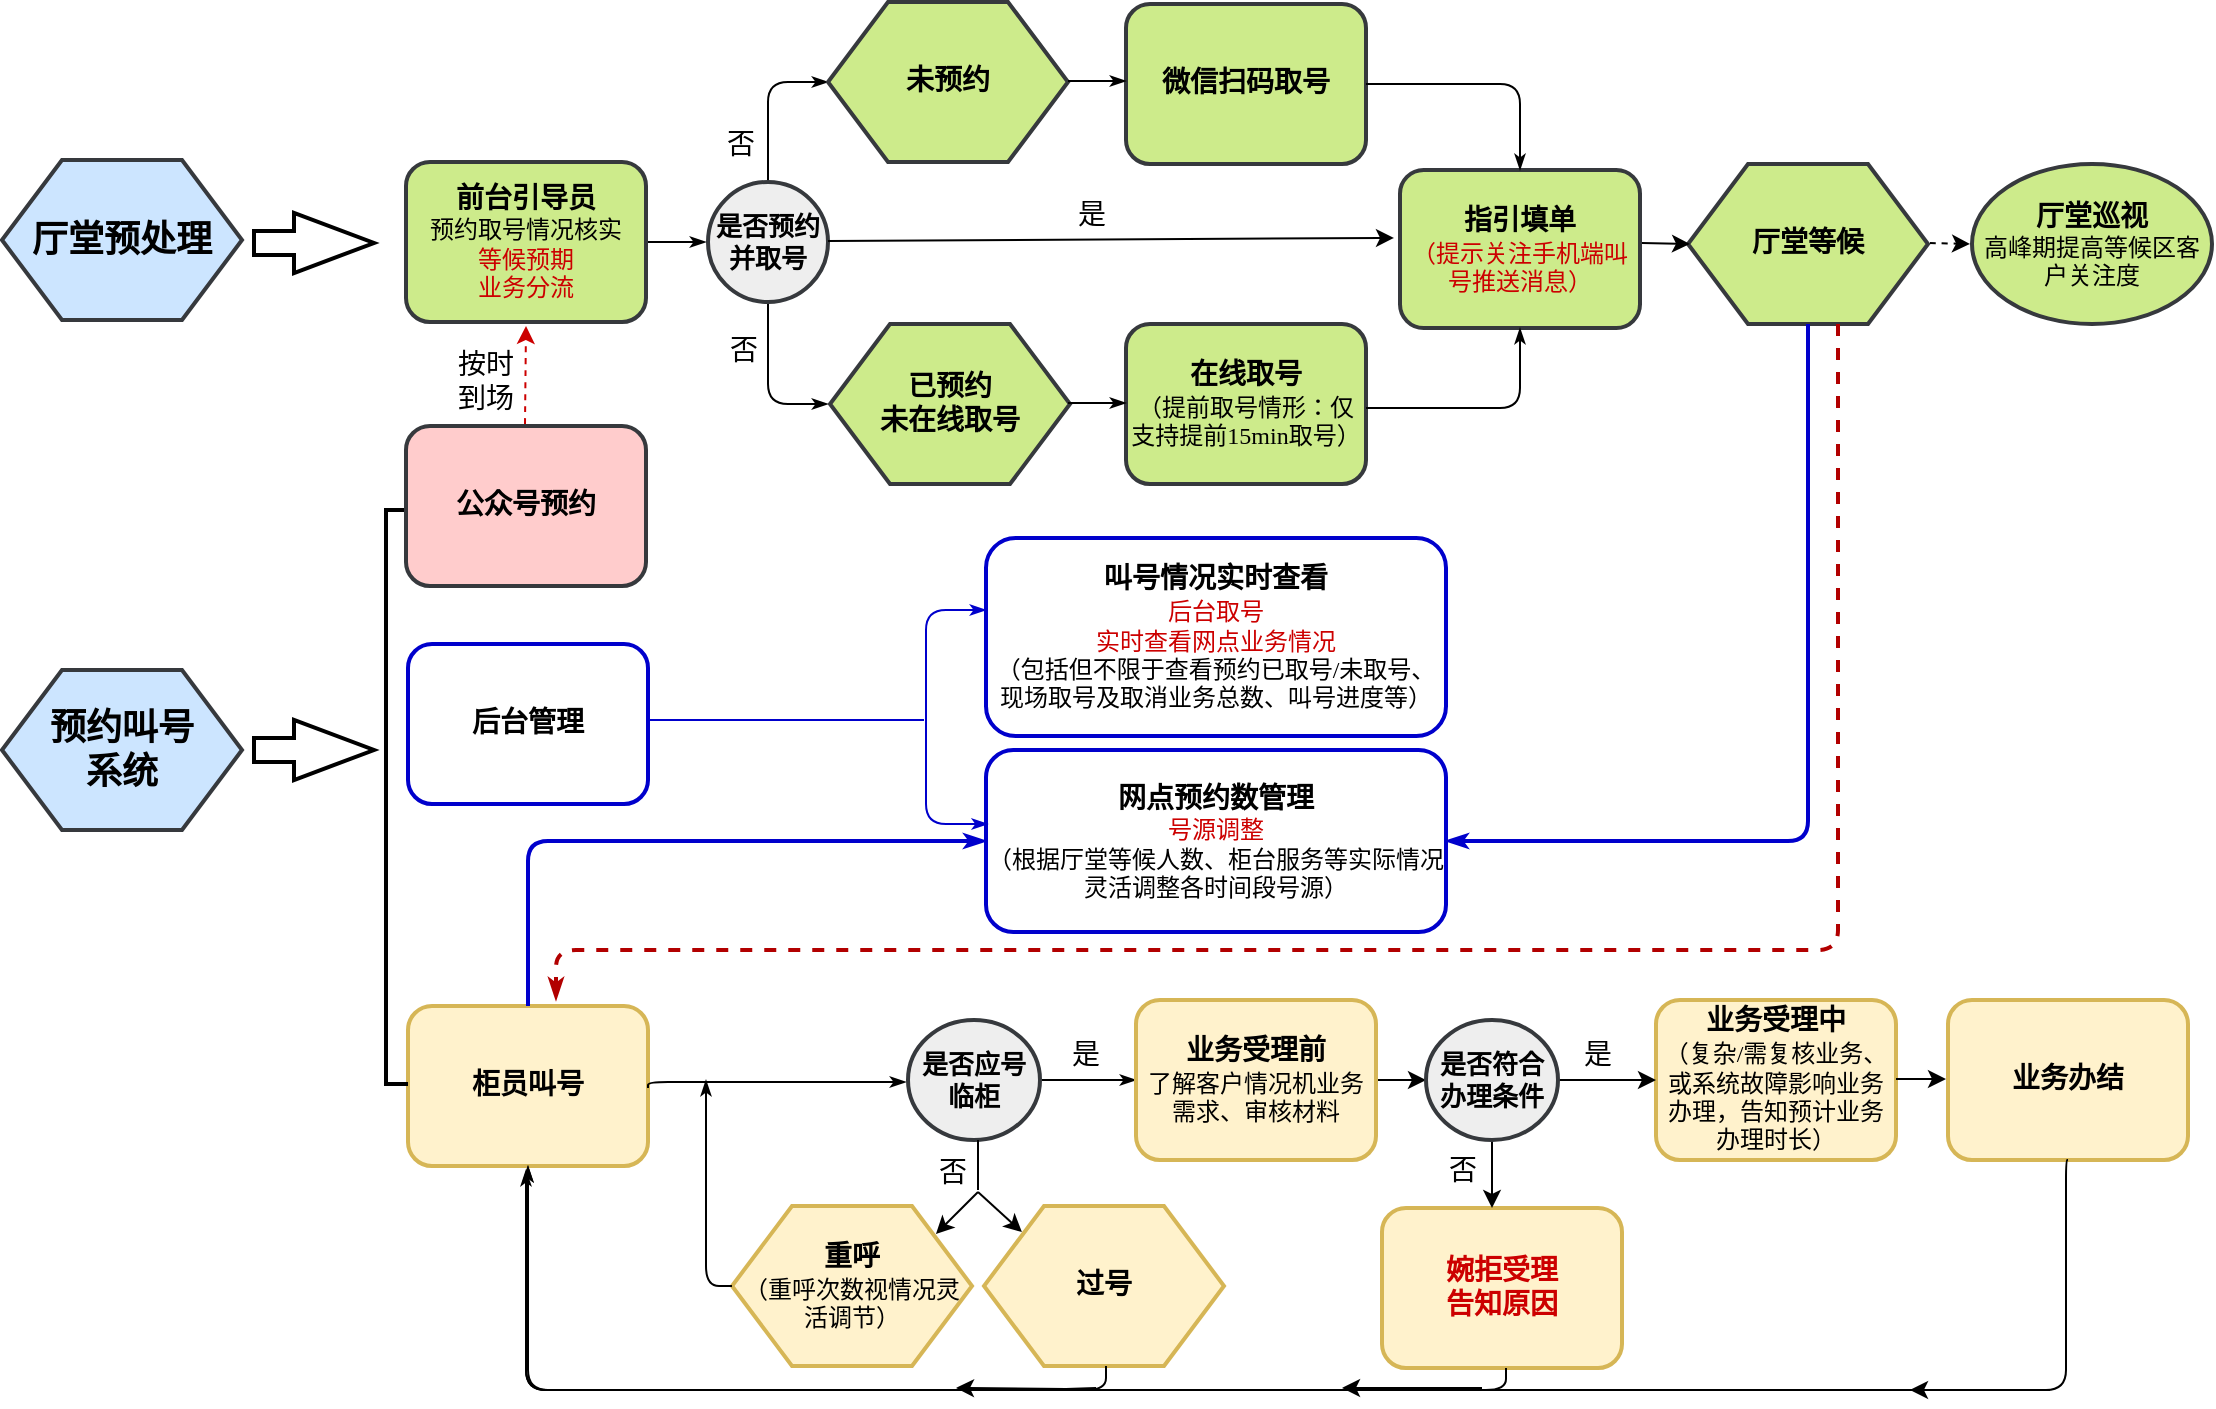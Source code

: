<mxfile version="20.2.5" type="github">
  <diagram name="Page-1" id="8ce9d11a-91a2-4d17-14d8-a56ed91bf033">
    <mxGraphModel dx="2526" dy="1764" grid="1" gridSize="10" guides="1" tooltips="1" connect="1" arrows="1" fold="1" page="1" pageScale="1" pageWidth="1100" pageHeight="850" background="none" math="0" shadow="0">
      <root>
        <mxCell id="0" />
        <mxCell id="1" parent="0" />
        <mxCell id="17ea667e15c223fc-1" value="&lt;font style=&quot;font-size: 18px;&quot;&gt;&lt;b&gt;厅堂预处理&lt;/b&gt;&lt;/font&gt;" style="shape=hexagon;perimeter=hexagonPerimeter;whiteSpace=wrap;html=1;rounded=0;shadow=0;labelBackgroundColor=none;strokeWidth=2;fontFamily=Verdana;fontSize=12;align=center;fillColor=#cce5ff;strokeColor=#36393d;" parent="1" vertex="1">
          <mxGeometry x="-2" y="-105" width="120" height="80" as="geometry" />
        </mxCell>
        <mxCell id="17ea667e15c223fc-29" style="edgeStyle=orthogonalEdgeStyle;rounded=1;html=1;labelBackgroundColor=none;startArrow=none;startFill=0;startSize=5;endArrow=classicThin;endFill=1;endSize=5;jettySize=auto;orthogonalLoop=1;strokeWidth=1;fontFamily=Verdana;fontSize=8;exitX=1;exitY=0.5;exitDx=0;exitDy=0;" parent="1" source="17ea667e15c223fc-2" edge="1">
          <mxGeometry relative="1" as="geometry">
            <mxPoint x="324" y="-64.5" as="sourcePoint" />
            <mxPoint x="350" y="-64" as="targetPoint" />
            <Array as="points" />
          </mxGeometry>
        </mxCell>
        <mxCell id="17ea667e15c223fc-2" value="&lt;font style=&quot;font-size: 14px;&quot;&gt;&lt;b&gt;前台引导员&lt;/b&gt;&lt;/font&gt;&lt;br&gt;预约取号情况核实&lt;br&gt;&lt;font color=&quot;#cc0000&quot;&gt;等候预期&lt;br&gt;业务分流&lt;/font&gt;" style="rounded=1;whiteSpace=wrap;html=1;shadow=0;labelBackgroundColor=none;strokeWidth=2;fontFamily=Verdana;fontSize=12;align=center;fillColor=#cdeb8b;strokeColor=#36393d;" parent="1" vertex="1">
          <mxGeometry x="200" y="-104" width="120" height="80" as="geometry" />
        </mxCell>
        <mxCell id="17ea667e15c223fc-30" style="edgeStyle=orthogonalEdgeStyle;rounded=1;html=1;labelBackgroundColor=none;startArrow=none;startFill=0;startSize=5;endArrow=classicThin;endFill=1;endSize=5;jettySize=auto;orthogonalLoop=1;strokeWidth=1;fontFamily=Verdana;fontSize=8" parent="1" source="17ea667e15c223fc-3" target="17ea667e15c223fc-5" edge="1">
          <mxGeometry relative="1" as="geometry">
            <Array as="points">
              <mxPoint x="381" y="-144" />
            </Array>
          </mxGeometry>
        </mxCell>
        <mxCell id="17ea667e15c223fc-31" style="edgeStyle=orthogonalEdgeStyle;rounded=1;html=1;labelBackgroundColor=none;startArrow=none;startFill=0;startSize=5;endArrow=classicThin;endFill=1;endSize=5;jettySize=auto;orthogonalLoop=1;strokeWidth=1;fontFamily=Verdana;fontSize=8;entryX=0;entryY=0.5;entryDx=0;entryDy=0;exitX=0.5;exitY=1;exitDx=0;exitDy=0;" parent="1" source="17ea667e15c223fc-3" edge="1">
          <mxGeometry relative="1" as="geometry">
            <mxPoint x="321" y="6" as="sourcePoint" />
            <mxPoint x="411" y="17" as="targetPoint" />
            <Array as="points">
              <mxPoint x="381" y="17" />
            </Array>
          </mxGeometry>
        </mxCell>
        <mxCell id="17ea667e15c223fc-3" value="&lt;font style=&quot;font-size: 13px;&quot;&gt;&lt;b style=&quot;&quot;&gt;是否预约并取号&lt;/b&gt;&lt;/font&gt;" style="ellipse;whiteSpace=wrap;html=1;rounded=1;shadow=0;labelBackgroundColor=none;strokeWidth=2;fontFamily=Verdana;fontSize=12;align=center;fillColor=#eeeeee;strokeColor=#36393d;" parent="1" vertex="1">
          <mxGeometry x="351" y="-94" width="60" height="60" as="geometry" />
        </mxCell>
        <mxCell id="17ea667e15c223fc-4" value="&lt;b&gt;&lt;font style=&quot;font-size: 14px;&quot;&gt;已预约&lt;br&gt;未在线取号&lt;/font&gt;&lt;/b&gt;" style="shape=hexagon;perimeter=hexagonPerimeter;whiteSpace=wrap;html=1;rounded=0;shadow=0;labelBackgroundColor=none;strokeWidth=2;fontFamily=Verdana;fontSize=12;align=center;fillColor=#cdeb8b;strokeColor=#36393d;" parent="1" vertex="1">
          <mxGeometry x="412" y="-23" width="120" height="80" as="geometry" />
        </mxCell>
        <mxCell id="17ea667e15c223fc-5" value="&lt;font style=&quot;font-size: 14px;&quot;&gt;&lt;b&gt;未预约&lt;/b&gt;&lt;/font&gt;" style="shape=hexagon;perimeter=hexagonPerimeter;whiteSpace=wrap;html=1;rounded=0;shadow=0;labelBackgroundColor=none;strokeWidth=2;fontFamily=Verdana;fontSize=12;align=center;fillColor=#cdeb8b;strokeColor=#36393d;" parent="1" vertex="1">
          <mxGeometry x="411" y="-184" width="120" height="80" as="geometry" />
        </mxCell>
        <mxCell id="17ea667e15c223fc-7" value="&lt;b&gt;&lt;font style=&quot;font-size: 14px;&quot;&gt;在线取号&lt;/font&gt;&lt;/b&gt;&lt;br&gt;（提前取号情形：仅支持提前15min取号）" style="rounded=1;whiteSpace=wrap;html=1;shadow=0;labelBackgroundColor=none;strokeWidth=2;fontFamily=Verdana;fontSize=12;align=center;fillColor=#cdeb8b;strokeColor=#36393d;" parent="1" vertex="1">
          <mxGeometry x="560" y="-23" width="120" height="80" as="geometry" />
        </mxCell>
        <mxCell id="17ea667e15c223fc-8" value="&lt;font style=&quot;font-size: 14px;&quot;&gt;&lt;b&gt;微信扫码取号&lt;/b&gt;&lt;/font&gt;" style="rounded=1;whiteSpace=wrap;html=1;shadow=0;labelBackgroundColor=none;strokeWidth=2;fontFamily=Verdana;fontSize=12;align=center;fillColor=#cdeb8b;strokeColor=#36393d;" parent="1" vertex="1">
          <mxGeometry x="560" y="-183" width="120" height="80" as="geometry" />
        </mxCell>
        <mxCell id="17ea667e15c223fc-11" value="&lt;b&gt;&lt;font style=&quot;font-size: 14px;&quot;&gt;厅堂等候&lt;/font&gt;&lt;/b&gt;" style="shape=hexagon;perimeter=hexagonPerimeter;whiteSpace=wrap;html=1;rounded=0;shadow=0;labelBackgroundColor=none;strokeWidth=2;fontFamily=Verdana;fontSize=12;align=center;fillColor=#cdeb8b;strokeColor=#36393d;" parent="1" vertex="1">
          <mxGeometry x="841" y="-103" width="120" height="80" as="geometry" />
        </mxCell>
        <mxCell id="17ea667e15c223fc-12" value="&lt;font style=&quot;font-size: 14px;&quot;&gt;&lt;b&gt;柜员叫号&lt;/b&gt;&lt;/font&gt;" style="rounded=1;whiteSpace=wrap;html=1;shadow=0;labelBackgroundColor=none;strokeWidth=2;fontFamily=Verdana;fontSize=12;align=center;strokeColor=#d6b656;fillColor=#fff2cc;" parent="1" vertex="1">
          <mxGeometry x="201" y="318" width="120" height="80" as="geometry" />
        </mxCell>
        <mxCell id="17ea667e15c223fc-43" style="edgeStyle=orthogonalEdgeStyle;rounded=1;html=1;labelBackgroundColor=none;startArrow=none;startFill=0;startSize=5;endArrow=classicThin;endFill=1;endSize=5;jettySize=auto;orthogonalLoop=1;strokeWidth=1;fontFamily=Verdana;fontSize=8;exitX=1;exitY=0.5;exitDx=0;exitDy=0;strokeColor=#000000;" parent="1" edge="1">
          <mxGeometry relative="1" as="geometry">
            <mxPoint x="321" y="359" as="sourcePoint" />
            <mxPoint x="450" y="356" as="targetPoint" />
            <Array as="points">
              <mxPoint x="321" y="356" />
            </Array>
          </mxGeometry>
        </mxCell>
        <mxCell id="3DCjnCyaDHLxvpHJIkyQ-2" value="&lt;font style=&quot;font-size: 14px;&quot;&gt;&lt;b&gt;指引填单&lt;/b&gt;&lt;/font&gt;&lt;br&gt;&lt;font color=&quot;#cc0000&quot;&gt;（提示关注手机端叫号推送消息）&lt;/font&gt;" style="rounded=1;whiteSpace=wrap;html=1;shadow=0;labelBackgroundColor=none;strokeWidth=2;fontFamily=Verdana;fontSize=12;align=center;fillColor=#cdeb8b;strokeColor=#36393d;" parent="1" vertex="1">
          <mxGeometry x="697" y="-100" width="120" height="79" as="geometry" />
        </mxCell>
        <mxCell id="3DCjnCyaDHLxvpHJIkyQ-5" value="是" style="rounded=0;whiteSpace=wrap;html=1;fontSize=14;strokeColor=none;fillColor=none;" parent="1" vertex="1">
          <mxGeometry x="533" y="-93" width="20" height="30" as="geometry" />
        </mxCell>
        <mxCell id="3DCjnCyaDHLxvpHJIkyQ-7" value="否" style="rounded=0;whiteSpace=wrap;html=1;fontSize=14;strokeColor=none;fillColor=none;" parent="1" vertex="1">
          <mxGeometry x="359" y="-25" width="20" height="30" as="geometry" />
        </mxCell>
        <mxCell id="3DCjnCyaDHLxvpHJIkyQ-8" value="否" style="rounded=0;whiteSpace=wrap;html=1;fontSize=14;strokeColor=none;fillColor=none;" parent="1" vertex="1">
          <mxGeometry x="359" y="-127" width="17" height="28" as="geometry" />
        </mxCell>
        <mxCell id="3DCjnCyaDHLxvpHJIkyQ-18" value="&lt;font style=&quot;font-size: 13px;&quot;&gt;&lt;b style=&quot;&quot;&gt;是否应号临柜&lt;/b&gt;&lt;/font&gt;" style="ellipse;whiteSpace=wrap;html=1;rounded=1;shadow=0;labelBackgroundColor=none;strokeWidth=2;fontFamily=Verdana;fontSize=12;align=center;strokeColor=#36393d;fillColor=#eeeeee;" parent="1" vertex="1">
          <mxGeometry x="451" y="325" width="66" height="60" as="geometry" />
        </mxCell>
        <mxCell id="3DCjnCyaDHLxvpHJIkyQ-19" style="edgeStyle=orthogonalEdgeStyle;rounded=1;html=1;labelBackgroundColor=none;startArrow=none;startFill=0;startSize=5;endArrow=classicThin;endFill=1;endSize=5;jettySize=auto;orthogonalLoop=1;strokeWidth=1;fontFamily=Verdana;fontSize=8;strokeColor=#000000;" parent="1" edge="1">
          <mxGeometry relative="1" as="geometry">
            <mxPoint x="518" y="355" as="sourcePoint" />
            <mxPoint x="565" y="355" as="targetPoint" />
            <Array as="points" />
          </mxGeometry>
        </mxCell>
        <mxCell id="3DCjnCyaDHLxvpHJIkyQ-20" value="是" style="rounded=0;whiteSpace=wrap;html=1;fontSize=14;strokeColor=none;fillColor=none;" parent="1" vertex="1">
          <mxGeometry x="525" y="332" width="30" height="20" as="geometry" />
        </mxCell>
        <mxCell id="3DCjnCyaDHLxvpHJIkyQ-23" value="&lt;font style=&quot;font-size: 14px;&quot;&gt;&lt;b&gt;重呼&lt;br&gt;&lt;/b&gt;&lt;/font&gt;（重呼次数视情况灵活调节）" style="shape=hexagon;perimeter=hexagonPerimeter;whiteSpace=wrap;html=1;rounded=0;shadow=0;labelBackgroundColor=none;strokeWidth=2;fontFamily=Verdana;fontSize=12;align=center;strokeColor=#d6b656;fillColor=#fff2cc;" parent="1" vertex="1">
          <mxGeometry x="363" y="418" width="120" height="80" as="geometry" />
        </mxCell>
        <mxCell id="3DCjnCyaDHLxvpHJIkyQ-25" value="否" style="rounded=0;whiteSpace=wrap;html=1;fontSize=14;strokeColor=none;fillColor=none;" parent="1" vertex="1">
          <mxGeometry x="465" y="387" width="17" height="28" as="geometry" />
        </mxCell>
        <mxCell id="3DCjnCyaDHLxvpHJIkyQ-28" value="" style="endArrow=none;html=1;rounded=0;fontSize=14;strokeColor=#000000;" parent="1" edge="1">
          <mxGeometry width="50" height="50" relative="1" as="geometry">
            <mxPoint x="486" y="410" as="sourcePoint" />
            <mxPoint x="486" y="385" as="targetPoint" />
            <Array as="points">
              <mxPoint x="486" y="385" />
            </Array>
          </mxGeometry>
        </mxCell>
        <mxCell id="3DCjnCyaDHLxvpHJIkyQ-29" value="" style="endArrow=classic;html=1;rounded=0;fontSize=14;entryX=0.758;entryY=0.013;entryDx=0;entryDy=0;entryPerimeter=0;strokeColor=#000000;" parent="1" edge="1">
          <mxGeometry width="50" height="50" relative="1" as="geometry">
            <mxPoint x="486" y="411" as="sourcePoint" />
            <mxPoint x="464.96" y="432.04" as="targetPoint" />
          </mxGeometry>
        </mxCell>
        <mxCell id="3DCjnCyaDHLxvpHJIkyQ-31" value="&lt;font style=&quot;font-size: 14px;&quot;&gt;&lt;b&gt;过号&lt;br&gt;&lt;/b&gt;&lt;/font&gt;" style="shape=hexagon;perimeter=hexagonPerimeter;whiteSpace=wrap;html=1;rounded=0;shadow=0;labelBackgroundColor=none;strokeWidth=2;fontFamily=Verdana;fontSize=12;align=center;strokeColor=#d6b656;fillColor=#fff2cc;" parent="1" vertex="1">
          <mxGeometry x="489" y="418" width="120" height="80" as="geometry" />
        </mxCell>
        <mxCell id="3DCjnCyaDHLxvpHJIkyQ-32" value="" style="endArrow=classic;html=1;rounded=0;fontSize=14;entryX=0.158;entryY=0.163;entryDx=0;entryDy=0;entryPerimeter=0;strokeColor=#000000;" parent="1" target="3DCjnCyaDHLxvpHJIkyQ-31" edge="1">
          <mxGeometry width="50" height="50" relative="1" as="geometry">
            <mxPoint x="486" y="411" as="sourcePoint" />
            <mxPoint x="516" y="432" as="targetPoint" />
          </mxGeometry>
        </mxCell>
        <mxCell id="3DCjnCyaDHLxvpHJIkyQ-35" style="edgeStyle=orthogonalEdgeStyle;rounded=0;orthogonalLoop=1;jettySize=auto;html=1;exitX=1;exitY=0.5;exitDx=0;exitDy=0;fontSize=14;startArrow=none;startFill=0;strokeColor=#000000;" parent="1" source="3DCjnCyaDHLxvpHJIkyQ-34" edge="1">
          <mxGeometry relative="1" as="geometry">
            <mxPoint x="710" y="355" as="targetPoint" />
          </mxGeometry>
        </mxCell>
        <mxCell id="3DCjnCyaDHLxvpHJIkyQ-34" value="&lt;font style=&quot;font-size: 14px;&quot;&gt;&lt;b&gt;业务受理前&lt;/b&gt;&lt;/font&gt;&lt;br&gt;了解客户情况机业务需求、审核材料" style="rounded=1;whiteSpace=wrap;html=1;shadow=0;labelBackgroundColor=none;strokeWidth=2;fontFamily=Verdana;fontSize=12;align=center;strokeColor=#d6b656;fillColor=#fff2cc;" parent="1" vertex="1">
          <mxGeometry x="565" y="315" width="120" height="80" as="geometry" />
        </mxCell>
        <mxCell id="3DCjnCyaDHLxvpHJIkyQ-37" value="&lt;b&gt;&lt;font style=&quot;font-size: 14px;&quot; color=&quot;#cc0000&quot;&gt;婉拒受理&lt;br&gt;告知原因&lt;/font&gt;&lt;/b&gt;" style="rounded=1;whiteSpace=wrap;html=1;shadow=0;labelBackgroundColor=none;strokeWidth=2;fontFamily=Verdana;fontSize=12;align=center;strokeColor=#d6b656;fillColor=#fff2cc;" parent="1" vertex="1">
          <mxGeometry x="688" y="419" width="120" height="80" as="geometry" />
        </mxCell>
        <mxCell id="3DCjnCyaDHLxvpHJIkyQ-38" value="&lt;font style=&quot;font-size: 14px;&quot;&gt;&lt;b&gt;业务受理中&lt;/b&gt;&lt;/font&gt;&lt;br&gt;（复杂/需复核业务、或系统故障影响业务办理，告知预计业务办理时长）" style="rounded=1;whiteSpace=wrap;html=1;shadow=0;labelBackgroundColor=none;strokeWidth=2;fontFamily=Verdana;fontSize=12;align=center;strokeColor=#d6b656;fillColor=#fff2cc;" parent="1" vertex="1">
          <mxGeometry x="825" y="315" width="120" height="80" as="geometry" />
        </mxCell>
        <mxCell id="3DCjnCyaDHLxvpHJIkyQ-39" style="edgeStyle=orthogonalEdgeStyle;rounded=0;orthogonalLoop=1;jettySize=auto;html=1;exitX=1;exitY=0.5;exitDx=0;exitDy=0;fontSize=14;startArrow=none;startFill=0;strokeColor=#000000;" parent="1" edge="1">
          <mxGeometry relative="1" as="geometry">
            <mxPoint x="970" y="355" as="targetPoint" />
            <mxPoint x="945" y="354.5" as="sourcePoint" />
            <Array as="points" />
          </mxGeometry>
        </mxCell>
        <mxCell id="3DCjnCyaDHLxvpHJIkyQ-40" value="&lt;font style=&quot;font-size: 14px;&quot;&gt;&lt;b&gt;业务办结&lt;/b&gt;&lt;/font&gt;" style="rounded=1;whiteSpace=wrap;html=1;shadow=0;labelBackgroundColor=none;strokeWidth=2;fontFamily=Verdana;fontSize=12;align=center;fillColor=#fff2cc;strokeColor=#d6b656;" parent="1" vertex="1">
          <mxGeometry x="971" y="315" width="120" height="80" as="geometry" />
        </mxCell>
        <mxCell id="3DCjnCyaDHLxvpHJIkyQ-45" value="是" style="rounded=0;whiteSpace=wrap;html=1;fontSize=14;strokeColor=none;fillColor=none;" parent="1" vertex="1">
          <mxGeometry x="781" y="332" width="30" height="20" as="geometry" />
        </mxCell>
        <mxCell id="3DCjnCyaDHLxvpHJIkyQ-47" value="" style="edgeStyle=orthogonalEdgeStyle;rounded=0;orthogonalLoop=1;jettySize=auto;html=1;fontSize=12;startArrow=none;startFill=0;strokeColor=#000000;" parent="1" source="3DCjnCyaDHLxvpHJIkyQ-46" edge="1">
          <mxGeometry relative="1" as="geometry">
            <mxPoint x="825" y="355" as="targetPoint" />
          </mxGeometry>
        </mxCell>
        <mxCell id="3DCjnCyaDHLxvpHJIkyQ-103" value="" style="edgeStyle=orthogonalEdgeStyle;curved=1;rounded=0;orthogonalLoop=1;jettySize=auto;html=1;fontSize=14;fontColor=#CC0000;startArrow=none;startFill=0;strokeColor=#000000;strokeWidth=1;" parent="1" source="3DCjnCyaDHLxvpHJIkyQ-46" target="3DCjnCyaDHLxvpHJIkyQ-37" edge="1">
          <mxGeometry relative="1" as="geometry">
            <Array as="points">
              <mxPoint x="743" y="410" />
              <mxPoint x="743" y="410" />
            </Array>
          </mxGeometry>
        </mxCell>
        <mxCell id="3DCjnCyaDHLxvpHJIkyQ-46" value="&lt;font style=&quot;font-size: 13px;&quot;&gt;&lt;b style=&quot;&quot;&gt;是否符合办理条件&lt;/b&gt;&lt;/font&gt;" style="ellipse;whiteSpace=wrap;html=1;rounded=1;shadow=0;labelBackgroundColor=none;strokeWidth=2;fontFamily=Verdana;fontSize=12;align=center;strokeColor=#36393d;fillColor=#eeeeee;" parent="1" vertex="1">
          <mxGeometry x="710" y="325" width="66" height="60" as="geometry" />
        </mxCell>
        <mxCell id="3DCjnCyaDHLxvpHJIkyQ-53" value="" style="endArrow=classic;html=1;rounded=0;fontSize=12;" parent="1" edge="1">
          <mxGeometry width="50" height="50" relative="1" as="geometry">
            <mxPoint x="545" y="509" as="sourcePoint" />
            <mxPoint x="475" y="509" as="targetPoint" />
            <Array as="points">
              <mxPoint x="530" y="509.5" />
            </Array>
          </mxGeometry>
        </mxCell>
        <mxCell id="3DCjnCyaDHLxvpHJIkyQ-55" value="" style="endArrow=classic;html=1;rounded=0;fontSize=12;" parent="1" edge="1">
          <mxGeometry width="50" height="50" relative="1" as="geometry">
            <mxPoint x="738" y="509" as="sourcePoint" />
            <mxPoint x="668" y="509" as="targetPoint" />
            <Array as="points">
              <mxPoint x="683" y="509" />
            </Array>
          </mxGeometry>
        </mxCell>
        <mxCell id="3DCjnCyaDHLxvpHJIkyQ-57" value="" style="endArrow=classic;html=1;rounded=0;fontSize=12;" parent="1" edge="1">
          <mxGeometry width="50" height="50" relative="1" as="geometry">
            <mxPoint x="1022" y="510" as="sourcePoint" />
            <mxPoint x="952" y="510" as="targetPoint" />
          </mxGeometry>
        </mxCell>
        <mxCell id="3DCjnCyaDHLxvpHJIkyQ-59" style="edgeStyle=orthogonalEdgeStyle;rounded=1;html=1;labelBackgroundColor=none;startArrow=none;startFill=0;startSize=5;endArrow=classicThin;endFill=1;endSize=5;jettySize=auto;orthogonalLoop=1;strokeWidth=1;fontFamily=Verdana;fontSize=8;strokeColor=#000000;entryX=0.5;entryY=1;entryDx=0;entryDy=0;exitX=0.5;exitY=1;exitDx=0;exitDy=0;" parent="1" source="3DCjnCyaDHLxvpHJIkyQ-40" edge="1" target="17ea667e15c223fc-12">
          <mxGeometry relative="1" as="geometry">
            <Array as="points">
              <mxPoint x="1030" y="395" />
              <mxPoint x="1030" y="510" />
              <mxPoint x="260" y="510" />
              <mxPoint x="260" y="420" />
              <mxPoint x="261" y="420" />
            </Array>
            <mxPoint x="1037" y="400" as="sourcePoint" />
            <mxPoint x="250" y="420" as="targetPoint" />
          </mxGeometry>
        </mxCell>
        <mxCell id="3DCjnCyaDHLxvpHJIkyQ-60" style="edgeStyle=orthogonalEdgeStyle;rounded=1;html=1;labelBackgroundColor=none;startArrow=none;startFill=0;startSize=5;endArrow=classicThin;endFill=1;endSize=5;jettySize=auto;orthogonalLoop=1;strokeWidth=1;fontFamily=Verdana;fontSize=8;strokeColor=#000000;" parent="1" source="3DCjnCyaDHLxvpHJIkyQ-37" edge="1">
          <mxGeometry relative="1" as="geometry">
            <Array as="points">
              <mxPoint x="750" y="510" />
              <mxPoint x="260" y="510" />
            </Array>
            <mxPoint x="781" y="488" as="sourcePoint" />
            <mxPoint x="260" y="400" as="targetPoint" />
          </mxGeometry>
        </mxCell>
        <mxCell id="3DCjnCyaDHLxvpHJIkyQ-62" style="edgeStyle=orthogonalEdgeStyle;rounded=1;html=1;labelBackgroundColor=none;startArrow=none;startFill=0;startSize=5;endArrow=classicThin;endFill=1;endSize=5;jettySize=auto;orthogonalLoop=1;strokeWidth=1;fontFamily=Verdana;fontSize=8;strokeColor=#000000;entryX=0.5;entryY=1;entryDx=0;entryDy=0;" parent="1" source="3DCjnCyaDHLxvpHJIkyQ-31" edge="1" target="17ea667e15c223fc-12">
          <mxGeometry relative="1" as="geometry">
            <Array as="points">
              <mxPoint x="550" y="510" />
              <mxPoint x="261" y="510" />
            </Array>
            <mxPoint x="580" y="489" as="sourcePoint" />
            <mxPoint x="250" y="410" as="targetPoint" />
          </mxGeometry>
        </mxCell>
        <mxCell id="3DCjnCyaDHLxvpHJIkyQ-64" style="edgeStyle=orthogonalEdgeStyle;rounded=1;html=1;labelBackgroundColor=none;startArrow=none;startFill=0;startSize=5;endArrow=classicThin;endFill=1;endSize=5;jettySize=auto;orthogonalLoop=1;strokeWidth=1;fontFamily=Verdana;fontSize=8;exitX=0;exitY=0.5;exitDx=0;exitDy=0;strokeColor=#000000;" parent="1" source="3DCjnCyaDHLxvpHJIkyQ-23" edge="1">
          <mxGeometry relative="1" as="geometry">
            <Array as="points">
              <mxPoint x="350" y="458" />
              <mxPoint x="350" y="355" />
            </Array>
            <mxPoint x="398" y="487" as="sourcePoint" />
            <mxPoint x="350" y="355" as="targetPoint" />
          </mxGeometry>
        </mxCell>
        <mxCell id="3DCjnCyaDHLxvpHJIkyQ-69" style="edgeStyle=orthogonalEdgeStyle;rounded=1;html=1;labelBackgroundColor=none;startArrow=none;startFill=0;startSize=5;endArrow=classicThin;endFill=1;endSize=5;jettySize=auto;orthogonalLoop=1;strokeWidth=1;fontFamily=Verdana;fontSize=8" parent="1" edge="1">
          <mxGeometry relative="1" as="geometry">
            <mxPoint x="531" y="16.5" as="sourcePoint" />
            <mxPoint x="560" y="17" as="targetPoint" />
          </mxGeometry>
        </mxCell>
        <mxCell id="3DCjnCyaDHLxvpHJIkyQ-71" value="" style="endArrow=classic;html=1;rounded=0;fontSize=18;curved=1;entryX=-0.025;entryY=0.43;entryDx=0;entryDy=0;entryPerimeter=0;" parent="1" edge="1" target="3DCjnCyaDHLxvpHJIkyQ-2">
          <mxGeometry width="50" height="50" relative="1" as="geometry">
            <mxPoint x="411" y="-64.5" as="sourcePoint" />
            <mxPoint x="690" y="-64" as="targetPoint" />
          </mxGeometry>
        </mxCell>
        <mxCell id="3DCjnCyaDHLxvpHJIkyQ-72" value="" style="endArrow=classic;html=1;rounded=0;fontSize=18;curved=1;entryX=0;entryY=0.5;entryDx=0;entryDy=0;" parent="1" edge="1">
          <mxGeometry width="50" height="50" relative="1" as="geometry">
            <mxPoint x="818" y="-63.5" as="sourcePoint" />
            <mxPoint x="842" y="-63" as="targetPoint" />
          </mxGeometry>
        </mxCell>
        <mxCell id="3DCjnCyaDHLxvpHJIkyQ-73" style="edgeStyle=orthogonalEdgeStyle;rounded=1;html=1;labelBackgroundColor=none;startArrow=none;startFill=0;startSize=5;endArrow=classicThin;endFill=1;endSize=5;jettySize=auto;orthogonalLoop=1;strokeWidth=1;fontFamily=Verdana;fontSize=8;entryX=0.5;entryY=1;entryDx=0;entryDy=0;exitX=1;exitY=0.5;exitDx=0;exitDy=0;" parent="1" target="3DCjnCyaDHLxvpHJIkyQ-2" edge="1">
          <mxGeometry relative="1" as="geometry">
            <mxPoint x="680" y="19" as="sourcePoint" />
            <mxPoint x="753" y="66" as="targetPoint" />
            <Array as="points">
              <mxPoint x="757" y="19" />
            </Array>
          </mxGeometry>
        </mxCell>
        <mxCell id="3DCjnCyaDHLxvpHJIkyQ-74" style="edgeStyle=orthogonalEdgeStyle;rounded=1;html=1;labelBackgroundColor=none;startArrow=none;startFill=0;startSize=5;endArrow=classicThin;endFill=1;endSize=5;jettySize=auto;orthogonalLoop=1;strokeWidth=1;fontFamily=Verdana;fontSize=8;exitX=1;exitY=0.5;exitDx=0;exitDy=0;entryX=0.5;entryY=0;entryDx=0;entryDy=0;" parent="1" source="17ea667e15c223fc-8" target="3DCjnCyaDHLxvpHJIkyQ-2" edge="1">
          <mxGeometry relative="1" as="geometry">
            <mxPoint x="710" y="-154" as="sourcePoint" />
            <mxPoint x="740" y="-214" as="targetPoint" />
            <Array as="points">
              <mxPoint x="757" y="-143" />
            </Array>
          </mxGeometry>
        </mxCell>
        <mxCell id="3DCjnCyaDHLxvpHJIkyQ-75" style="edgeStyle=orthogonalEdgeStyle;rounded=1;html=1;labelBackgroundColor=none;startArrow=none;startFill=0;startSize=5;endArrow=classicThin;endFill=1;endSize=5;jettySize=auto;orthogonalLoop=1;strokeWidth=2;fontFamily=Verdana;fontSize=8;dashed=1;fillColor=#e51400;strokeColor=#B20000;exitX=0.625;exitY=1;exitDx=0;exitDy=0;" parent="1" edge="1" source="17ea667e15c223fc-11">
          <mxGeometry relative="1" as="geometry">
            <mxPoint x="935" y="-60" as="sourcePoint" />
            <mxPoint x="275" y="315" as="targetPoint" />
            <Array as="points">
              <mxPoint x="916" y="290" />
              <mxPoint x="275" y="290" />
            </Array>
          </mxGeometry>
        </mxCell>
        <mxCell id="3DCjnCyaDHLxvpHJIkyQ-77" value="" style="endArrow=classic;html=1;rounded=0;fontSize=18;curved=1;dashed=1;" parent="1" edge="1">
          <mxGeometry width="50" height="50" relative="1" as="geometry">
            <mxPoint x="962" y="-63.5" as="sourcePoint" />
            <mxPoint x="982" y="-63" as="targetPoint" />
          </mxGeometry>
        </mxCell>
        <mxCell id="3DCjnCyaDHLxvpHJIkyQ-78" value="&lt;font style=&quot;&quot;&gt;&lt;span style=&quot;font-weight: bold; font-size: 14px;&quot;&gt;网点预约数管理&lt;/span&gt;&lt;br&gt;&lt;font color=&quot;#cc0000&quot; style=&quot;font-size: 12px;&quot;&gt;号源调整&lt;/font&gt;&lt;br&gt;&lt;font style=&quot;font-size: 12px;&quot;&gt;（根据厅堂等候人数、柜台服务等实际情况灵活调整各时间段号源）&lt;/font&gt;&lt;br&gt;&lt;/font&gt;" style="rounded=1;whiteSpace=wrap;html=1;shadow=0;labelBackgroundColor=none;strokeWidth=2;fontFamily=Verdana;fontSize=12;align=center;strokeColor=#0000CC;" parent="1" vertex="1">
          <mxGeometry x="490" y="190" width="230" height="91" as="geometry" />
        </mxCell>
        <mxCell id="3DCjnCyaDHLxvpHJIkyQ-79" value="&lt;font color=&quot;#000000&quot; style=&quot;&quot;&gt;&lt;span style=&quot;font-weight: bold; font-size: 14px;&quot;&gt;厅堂巡视&lt;/span&gt;&lt;br&gt;&lt;font style=&quot;font-size: 12px;&quot;&gt;高峰期提高等候区客户关注度&lt;/font&gt;&lt;br&gt;&lt;/font&gt;" style="ellipse;whiteSpace=wrap;html=1;fontSize=12;fillColor=#cdeb8b;strokeWidth=2;strokeColor=#36393d;" parent="1" vertex="1">
          <mxGeometry x="983" y="-103" width="120" height="80" as="geometry" />
        </mxCell>
        <mxCell id="3DCjnCyaDHLxvpHJIkyQ-80" value="&lt;font style=&quot;&quot;&gt;&lt;span style=&quot;font-weight: bold; font-size: 14px;&quot;&gt;叫号情况实时查看&lt;/span&gt;&lt;br&gt;&lt;font color=&quot;#cc0000&quot;&gt;后台取号&lt;br&gt;实时查看网点业务情况&lt;br&gt;&lt;/font&gt;（包括但不限于查看预约已取号/未取号、现场取号及取消业务总数、叫号进度等）&lt;br&gt;&lt;/font&gt;" style="rounded=1;whiteSpace=wrap;html=1;shadow=0;labelBackgroundColor=none;strokeWidth=2;fontFamily=Verdana;fontSize=12;align=center;strokeColor=#0000CC;" parent="1" vertex="1">
          <mxGeometry x="490" y="84" width="230" height="99" as="geometry" />
        </mxCell>
        <mxCell id="3DCjnCyaDHLxvpHJIkyQ-83" style="edgeStyle=orthogonalEdgeStyle;rounded=1;html=1;labelBackgroundColor=none;startArrow=none;startFill=0;startSize=5;endArrow=classicThin;endFill=1;endSize=5;jettySize=auto;orthogonalLoop=1;strokeWidth=2;fontFamily=Verdana;fontSize=8;strokeColor=#0000CC;exitX=0.5;exitY=1;exitDx=0;exitDy=0;entryX=1;entryY=0.5;entryDx=0;entryDy=0;" parent="1" edge="1" target="3DCjnCyaDHLxvpHJIkyQ-78" source="17ea667e15c223fc-11">
          <mxGeometry relative="1" as="geometry">
            <mxPoint x="919" y="-60" as="sourcePoint" />
            <mxPoint x="721" y="230" as="targetPoint" />
            <Array as="points">
              <mxPoint x="901" y="236" />
            </Array>
          </mxGeometry>
        </mxCell>
        <mxCell id="3DCjnCyaDHLxvpHJIkyQ-84" style="edgeStyle=orthogonalEdgeStyle;rounded=1;html=1;labelBackgroundColor=none;startArrow=none;startFill=0;startSize=5;endArrow=classicThin;endFill=1;endSize=5;jettySize=auto;orthogonalLoop=1;strokeWidth=2;fontFamily=Verdana;fontSize=8;entryX=0;entryY=0.5;entryDx=0;entryDy=0;exitX=0.5;exitY=0;exitDx=0;exitDy=0;strokeColor=#0000CC;" parent="1" source="17ea667e15c223fc-12" target="3DCjnCyaDHLxvpHJIkyQ-78" edge="1">
          <mxGeometry relative="1" as="geometry">
            <mxPoint x="250" y="330" as="sourcePoint" />
            <mxPoint x="260" y="335" as="targetPoint" />
            <Array as="points">
              <mxPoint x="261" y="236" />
            </Array>
          </mxGeometry>
        </mxCell>
        <mxCell id="3DCjnCyaDHLxvpHJIkyQ-85" style="edgeStyle=orthogonalEdgeStyle;rounded=1;html=1;labelBackgroundColor=none;startArrow=none;startFill=0;startSize=5;endArrow=classicThin;endFill=1;endSize=5;jettySize=auto;orthogonalLoop=1;strokeWidth=1;fontFamily=Verdana;fontSize=8;entryX=0.004;entryY=0.407;entryDx=0;entryDy=0;exitX=0.5;exitY=1;exitDx=0;exitDy=0;strokeColor=#0000CC;entryPerimeter=0;" parent="1" edge="1" target="3DCjnCyaDHLxvpHJIkyQ-78">
          <mxGeometry relative="1" as="geometry">
            <mxPoint x="460" y="144" as="sourcePoint" />
            <mxPoint x="490" y="214" as="targetPoint" />
            <Array as="points">
              <mxPoint x="460" y="227" />
            </Array>
          </mxGeometry>
        </mxCell>
        <mxCell id="3DCjnCyaDHLxvpHJIkyQ-86" style="edgeStyle=orthogonalEdgeStyle;rounded=1;html=1;labelBackgroundColor=none;startArrow=none;startFill=0;startSize=5;endArrow=classicThin;endFill=1;endSize=5;jettySize=auto;orthogonalLoop=1;strokeWidth=1;fontFamily=Verdana;fontSize=8;strokeColor=#0000CC;" parent="1" edge="1">
          <mxGeometry relative="1" as="geometry">
            <mxPoint x="460" y="144" as="sourcePoint" />
            <mxPoint x="490" y="120" as="targetPoint" />
            <Array as="points">
              <mxPoint x="460" y="120" />
              <mxPoint x="490" y="120" />
            </Array>
          </mxGeometry>
        </mxCell>
        <mxCell id="3DCjnCyaDHLxvpHJIkyQ-87" value="" style="endArrow=none;html=1;rounded=0;fontSize=12;fontColor=#CC0000;strokeWidth=1;curved=1;strokeColor=#0000CC;" parent="1" edge="1">
          <mxGeometry width="50" height="50" relative="1" as="geometry">
            <mxPoint x="321" y="175" as="sourcePoint" />
            <mxPoint x="459" y="175" as="targetPoint" />
          </mxGeometry>
        </mxCell>
        <mxCell id="3DCjnCyaDHLxvpHJIkyQ-88" value="&lt;font style=&quot;font-size: 14px;&quot;&gt;&lt;b&gt;后台管理&lt;/b&gt;&lt;/font&gt;" style="rounded=1;whiteSpace=wrap;html=1;shadow=0;labelBackgroundColor=none;strokeWidth=2;fontFamily=Verdana;fontSize=12;align=center;strokeColor=#0000CC;" parent="1" vertex="1">
          <mxGeometry x="201" y="137" width="120" height="80" as="geometry" />
        </mxCell>
        <mxCell id="3DCjnCyaDHLxvpHJIkyQ-89" value="否" style="rounded=0;whiteSpace=wrap;html=1;fontSize=14;strokeColor=none;fillColor=none;" parent="1" vertex="1">
          <mxGeometry x="720" y="386" width="17" height="28" as="geometry" />
        </mxCell>
        <mxCell id="3DCjnCyaDHLxvpHJIkyQ-91" value="&lt;font style=&quot;font-size: 18px;&quot;&gt;&lt;b&gt;预约叫号&lt;br&gt;系统&lt;/b&gt;&lt;/font&gt;" style="shape=hexagon;perimeter=hexagonPerimeter;whiteSpace=wrap;html=1;rounded=0;shadow=0;labelBackgroundColor=none;strokeWidth=2;fontFamily=Verdana;fontSize=12;align=center;fillColor=#cce5ff;strokeColor=#36393d;" parent="1" vertex="1">
          <mxGeometry x="-2" y="150" width="120" height="80" as="geometry" />
        </mxCell>
        <mxCell id="3DCjnCyaDHLxvpHJIkyQ-92" value="" style="strokeWidth=2;html=1;shape=mxgraph.flowchart.annotation_1;align=left;pointerEvents=1;fontSize=12;fontColor=#CC0000;fillColor=none;" parent="1" vertex="1">
          <mxGeometry x="190" y="70" width="11" height="287" as="geometry" />
        </mxCell>
        <mxCell id="3DCjnCyaDHLxvpHJIkyQ-93" value="" style="verticalLabelPosition=bottom;verticalAlign=top;html=1;strokeWidth=2;shape=mxgraph.arrows2.arrow;dy=0.6;dx=40;notch=0;fontSize=12;" parent="1" vertex="1">
          <mxGeometry x="124" y="-78.5" width="60" height="30" as="geometry" />
        </mxCell>
        <mxCell id="3DCjnCyaDHLxvpHJIkyQ-94" value="" style="verticalLabelPosition=bottom;verticalAlign=top;html=1;strokeWidth=2;shape=mxgraph.arrows2.arrow;dy=0.6;dx=40;notch=0;fontSize=12;" parent="1" vertex="1">
          <mxGeometry x="124" y="175" width="60" height="30" as="geometry" />
        </mxCell>
        <mxCell id="3DCjnCyaDHLxvpHJIkyQ-96" style="edgeStyle=orthogonalEdgeStyle;rounded=1;html=1;labelBackgroundColor=none;startArrow=none;startFill=0;startSize=5;endArrow=classicThin;endFill=1;endSize=5;jettySize=auto;orthogonalLoop=1;strokeWidth=1;fontFamily=Verdana;fontSize=8" parent="1" edge="1">
          <mxGeometry relative="1" as="geometry">
            <mxPoint x="531" y="-144.5" as="sourcePoint" />
            <mxPoint x="560" y="-144" as="targetPoint" />
          </mxGeometry>
        </mxCell>
        <mxCell id="3DCjnCyaDHLxvpHJIkyQ-98" value="&lt;font style=&quot;font-size: 14px;&quot;&gt;&lt;b&gt;公众号预约&lt;/b&gt;&lt;/font&gt;" style="rounded=1;whiteSpace=wrap;html=1;shadow=0;labelBackgroundColor=none;strokeWidth=2;fontFamily=Verdana;fontSize=12;align=center;strokeColor=#36393d;fillColor=#ffcccc;" parent="1" vertex="1">
          <mxGeometry x="200" y="28" width="120" height="80" as="geometry" />
        </mxCell>
        <mxCell id="3DCjnCyaDHLxvpHJIkyQ-99" value="" style="endArrow=classic;html=1;rounded=0;fontSize=18;curved=1;dashed=1;strokeColor=#CC0000;" parent="1" edge="1">
          <mxGeometry width="50" height="50" relative="1" as="geometry">
            <mxPoint x="259.5" y="27" as="sourcePoint" />
            <mxPoint x="260" y="-22" as="targetPoint" />
          </mxGeometry>
        </mxCell>
        <mxCell id="3DCjnCyaDHLxvpHJIkyQ-100" value="按时到场" style="rounded=0;whiteSpace=wrap;html=1;fontSize=14;strokeColor=none;fillColor=none;" parent="1" vertex="1">
          <mxGeometry x="220" y="-10" width="40" height="30" as="geometry" />
        </mxCell>
      </root>
    </mxGraphModel>
  </diagram>
</mxfile>
